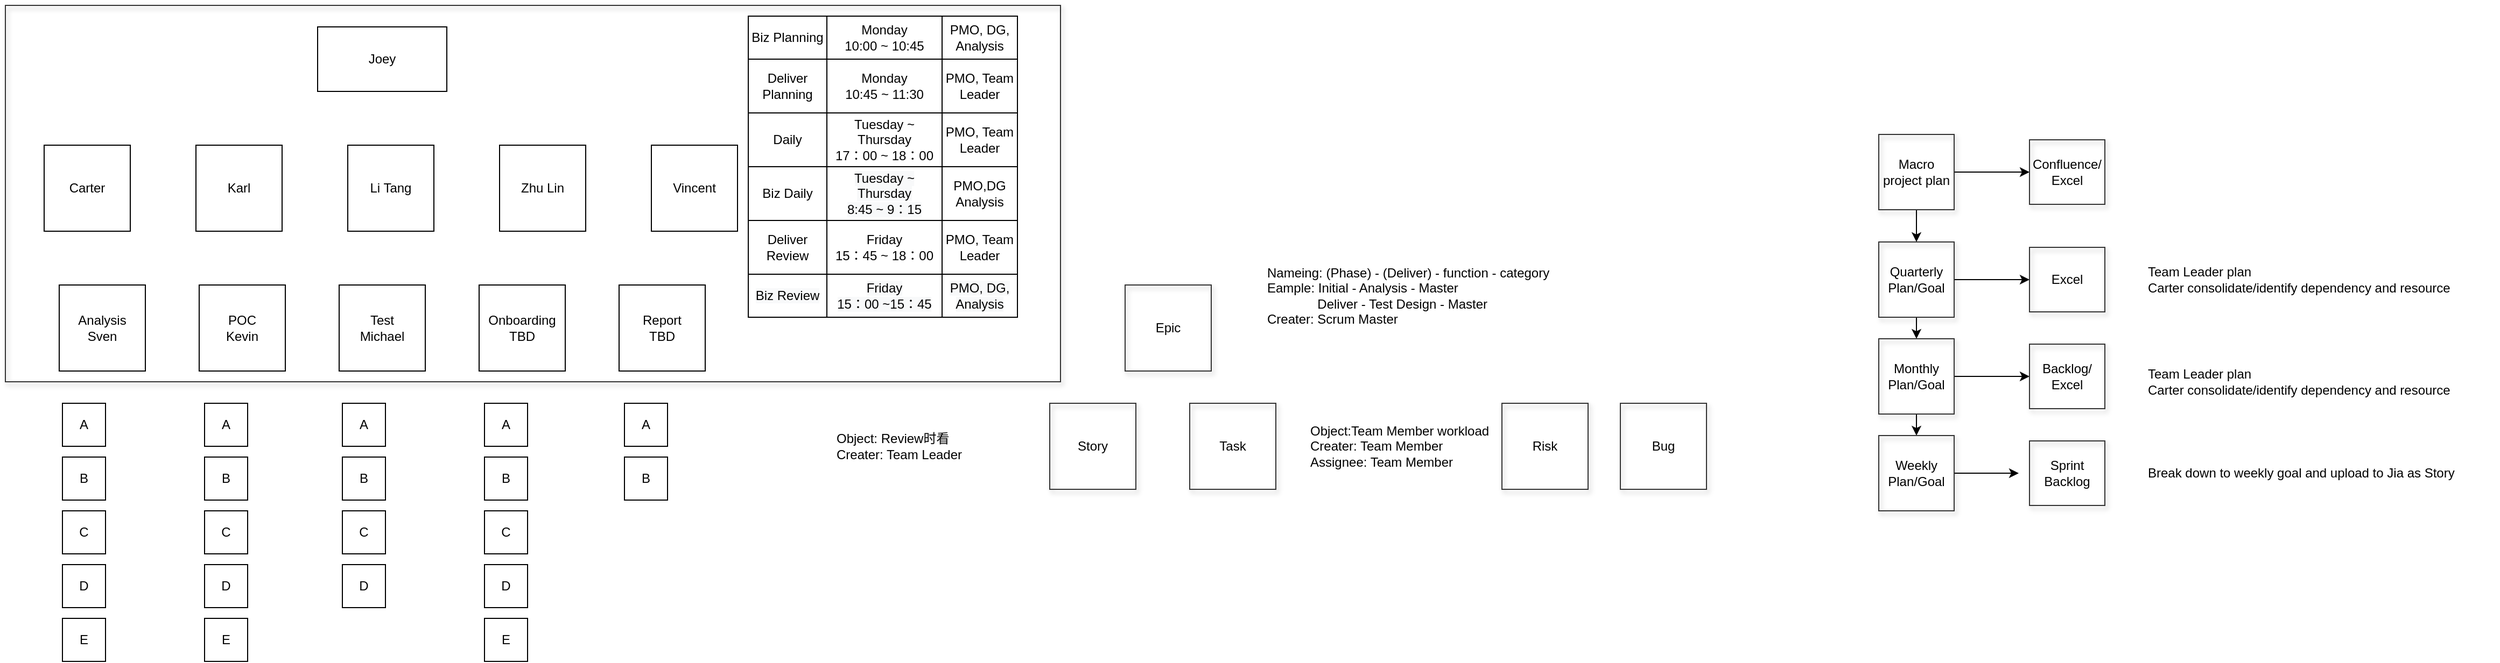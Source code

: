 <mxfile version="14.5.10" type="github">
  <diagram id="j2Z1B1OJHPZ0BucMneA6" name="Page-1">
    <mxGraphModel dx="782" dy="469" grid="1" gridSize="10" guides="1" tooltips="1" connect="1" arrows="1" fold="1" page="1" pageScale="1" pageWidth="827" pageHeight="1169" math="0" shadow="0">
      <root>
        <mxCell id="0" />
        <mxCell id="1" parent="0" />
        <mxCell id="lq9T9U4SrdJ_rGuAQaK9-39" value="" style="verticalLabelPosition=bottom;verticalAlign=top;html=1;shape=mxgraph.basic.rect;fillColor2=none;strokeWidth=1;size=20;indent=5;shadow=1;strokeColor=#333333;fillColor=none;" parent="1" vertex="1">
          <mxGeometry x="40" y="30" width="980" height="350" as="geometry" />
        </mxCell>
        <mxCell id="lq9T9U4SrdJ_rGuAQaK9-1" value="Carter" style="whiteSpace=wrap;html=1;aspect=fixed;" parent="1" vertex="1">
          <mxGeometry x="76" y="160" width="80" height="80" as="geometry" />
        </mxCell>
        <mxCell id="lq9T9U4SrdJ_rGuAQaK9-2" value="Karl" style="whiteSpace=wrap;html=1;aspect=fixed;" parent="1" vertex="1">
          <mxGeometry x="217" y="160" width="80" height="80" as="geometry" />
        </mxCell>
        <mxCell id="lq9T9U4SrdJ_rGuAQaK9-3" value="Li Tang" style="whiteSpace=wrap;html=1;aspect=fixed;" parent="1" vertex="1">
          <mxGeometry x="358" y="160" width="80" height="80" as="geometry" />
        </mxCell>
        <mxCell id="lq9T9U4SrdJ_rGuAQaK9-4" value="Zhu Lin" style="whiteSpace=wrap;html=1;aspect=fixed;" parent="1" vertex="1">
          <mxGeometry x="499" y="160" width="80" height="80" as="geometry" />
        </mxCell>
        <mxCell id="lq9T9U4SrdJ_rGuAQaK9-5" value="Joey" style="rounded=0;whiteSpace=wrap;html=1;" parent="1" vertex="1">
          <mxGeometry x="330" y="50" width="120" height="60" as="geometry" />
        </mxCell>
        <mxCell id="lq9T9U4SrdJ_rGuAQaK9-6" value="Analysis&lt;br&gt;Sven" style="whiteSpace=wrap;html=1;aspect=fixed;" parent="1" vertex="1">
          <mxGeometry x="90" y="290" width="80" height="80" as="geometry" />
        </mxCell>
        <mxCell id="lq9T9U4SrdJ_rGuAQaK9-7" value="POC&lt;br&gt;Kevin" style="whiteSpace=wrap;html=1;aspect=fixed;" parent="1" vertex="1">
          <mxGeometry x="220" y="290" width="80" height="80" as="geometry" />
        </mxCell>
        <mxCell id="lq9T9U4SrdJ_rGuAQaK9-8" value="Test&lt;br&gt;Michael" style="whiteSpace=wrap;html=1;aspect=fixed;" parent="1" vertex="1">
          <mxGeometry x="350" y="290" width="80" height="80" as="geometry" />
        </mxCell>
        <mxCell id="lq9T9U4SrdJ_rGuAQaK9-9" value="Onboarding&lt;br&gt;TBD" style="whiteSpace=wrap;html=1;aspect=fixed;" parent="1" vertex="1">
          <mxGeometry x="480" y="290" width="80" height="80" as="geometry" />
        </mxCell>
        <mxCell id="lq9T9U4SrdJ_rGuAQaK9-10" value="Report&lt;br&gt;TBD" style="whiteSpace=wrap;html=1;aspect=fixed;" parent="1" vertex="1">
          <mxGeometry x="610" y="290" width="80" height="80" as="geometry" />
        </mxCell>
        <mxCell id="lq9T9U4SrdJ_rGuAQaK9-11" value="A" style="rounded=0;whiteSpace=wrap;html=1;" parent="1" vertex="1">
          <mxGeometry x="93" y="400" width="40" height="40" as="geometry" />
        </mxCell>
        <mxCell id="lq9T9U4SrdJ_rGuAQaK9-12" value="B" style="rounded=0;whiteSpace=wrap;html=1;" parent="1" vertex="1">
          <mxGeometry x="93" y="450" width="40" height="40" as="geometry" />
        </mxCell>
        <mxCell id="lq9T9U4SrdJ_rGuAQaK9-13" value="C" style="rounded=0;whiteSpace=wrap;html=1;" parent="1" vertex="1">
          <mxGeometry x="93" y="500" width="40" height="40" as="geometry" />
        </mxCell>
        <mxCell id="lq9T9U4SrdJ_rGuAQaK9-14" value="D" style="rounded=0;whiteSpace=wrap;html=1;" parent="1" vertex="1">
          <mxGeometry x="93" y="550" width="40" height="40" as="geometry" />
        </mxCell>
        <mxCell id="lq9T9U4SrdJ_rGuAQaK9-15" value="E" style="rounded=0;whiteSpace=wrap;html=1;" parent="1" vertex="1">
          <mxGeometry x="93" y="600" width="40" height="40" as="geometry" />
        </mxCell>
        <mxCell id="lq9T9U4SrdJ_rGuAQaK9-16" value="A" style="rounded=0;whiteSpace=wrap;html=1;" parent="1" vertex="1">
          <mxGeometry x="225" y="400" width="40" height="40" as="geometry" />
        </mxCell>
        <mxCell id="lq9T9U4SrdJ_rGuAQaK9-17" value="B" style="rounded=0;whiteSpace=wrap;html=1;" parent="1" vertex="1">
          <mxGeometry x="225" y="450" width="40" height="40" as="geometry" />
        </mxCell>
        <mxCell id="lq9T9U4SrdJ_rGuAQaK9-18" value="C" style="rounded=0;whiteSpace=wrap;html=1;" parent="1" vertex="1">
          <mxGeometry x="225" y="500" width="40" height="40" as="geometry" />
        </mxCell>
        <mxCell id="lq9T9U4SrdJ_rGuAQaK9-19" value="D" style="rounded=0;whiteSpace=wrap;html=1;" parent="1" vertex="1">
          <mxGeometry x="225" y="550" width="40" height="40" as="geometry" />
        </mxCell>
        <mxCell id="lq9T9U4SrdJ_rGuAQaK9-20" value="E" style="rounded=0;whiteSpace=wrap;html=1;" parent="1" vertex="1">
          <mxGeometry x="225" y="600" width="40" height="40" as="geometry" />
        </mxCell>
        <mxCell id="lq9T9U4SrdJ_rGuAQaK9-21" value="A" style="rounded=0;whiteSpace=wrap;html=1;" parent="1" vertex="1">
          <mxGeometry x="353" y="400" width="40" height="40" as="geometry" />
        </mxCell>
        <mxCell id="lq9T9U4SrdJ_rGuAQaK9-22" value="B" style="rounded=0;whiteSpace=wrap;html=1;" parent="1" vertex="1">
          <mxGeometry x="353" y="450" width="40" height="40" as="geometry" />
        </mxCell>
        <mxCell id="lq9T9U4SrdJ_rGuAQaK9-23" value="C" style="rounded=0;whiteSpace=wrap;html=1;" parent="1" vertex="1">
          <mxGeometry x="353" y="500" width="40" height="40" as="geometry" />
        </mxCell>
        <mxCell id="lq9T9U4SrdJ_rGuAQaK9-24" value="D" style="rounded=0;whiteSpace=wrap;html=1;" parent="1" vertex="1">
          <mxGeometry x="353" y="550" width="40" height="40" as="geometry" />
        </mxCell>
        <mxCell id="lq9T9U4SrdJ_rGuAQaK9-26" value="A" style="rounded=0;whiteSpace=wrap;html=1;" parent="1" vertex="1">
          <mxGeometry x="485" y="400" width="40" height="40" as="geometry" />
        </mxCell>
        <mxCell id="lq9T9U4SrdJ_rGuAQaK9-27" value="B" style="rounded=0;whiteSpace=wrap;html=1;" parent="1" vertex="1">
          <mxGeometry x="485" y="450" width="40" height="40" as="geometry" />
        </mxCell>
        <mxCell id="lq9T9U4SrdJ_rGuAQaK9-28" value="C" style="rounded=0;whiteSpace=wrap;html=1;" parent="1" vertex="1">
          <mxGeometry x="485" y="500" width="40" height="40" as="geometry" />
        </mxCell>
        <mxCell id="lq9T9U4SrdJ_rGuAQaK9-29" value="D" style="rounded=0;whiteSpace=wrap;html=1;" parent="1" vertex="1">
          <mxGeometry x="485" y="550" width="40" height="40" as="geometry" />
        </mxCell>
        <mxCell id="lq9T9U4SrdJ_rGuAQaK9-30" value="E" style="rounded=0;whiteSpace=wrap;html=1;" parent="1" vertex="1">
          <mxGeometry x="485" y="600" width="40" height="40" as="geometry" />
        </mxCell>
        <mxCell id="lq9T9U4SrdJ_rGuAQaK9-31" value="A" style="rounded=0;whiteSpace=wrap;html=1;" parent="1" vertex="1">
          <mxGeometry x="615" y="400" width="40" height="40" as="geometry" />
        </mxCell>
        <mxCell id="lq9T9U4SrdJ_rGuAQaK9-32" value="B" style="rounded=0;whiteSpace=wrap;html=1;" parent="1" vertex="1">
          <mxGeometry x="615" y="450" width="40" height="40" as="geometry" />
        </mxCell>
        <mxCell id="lq9T9U4SrdJ_rGuAQaK9-77" value="" style="shape=table;html=1;whiteSpace=wrap;startSize=0;container=1;collapsible=0;childLayout=tableLayout;align=left;" parent="1" vertex="1">
          <mxGeometry x="730" y="40" width="250" height="280" as="geometry" />
        </mxCell>
        <mxCell id="lq9T9U4SrdJ_rGuAQaK9-78" value="" style="shape=partialRectangle;html=1;whiteSpace=wrap;collapsible=0;dropTarget=0;pointerEvents=0;fillColor=none;top=0;left=0;bottom=0;right=0;points=[[0,0.5],[1,0.5]];portConstraint=eastwest;" parent="lq9T9U4SrdJ_rGuAQaK9-77" vertex="1">
          <mxGeometry width="250" height="40" as="geometry" />
        </mxCell>
        <mxCell id="lq9T9U4SrdJ_rGuAQaK9-79" value="Biz Planning" style="shape=partialRectangle;html=1;whiteSpace=wrap;connectable=0;overflow=hidden;fillColor=none;top=0;left=0;bottom=0;right=0;" parent="lq9T9U4SrdJ_rGuAQaK9-78" vertex="1">
          <mxGeometry width="73" height="40" as="geometry" />
        </mxCell>
        <mxCell id="lq9T9U4SrdJ_rGuAQaK9-80" value="Monday&lt;br&gt;10:00 ~ 10:45" style="shape=partialRectangle;html=1;whiteSpace=wrap;connectable=0;overflow=hidden;fillColor=none;top=0;left=0;bottom=0;right=0;" parent="lq9T9U4SrdJ_rGuAQaK9-78" vertex="1">
          <mxGeometry x="73" width="107" height="40" as="geometry" />
        </mxCell>
        <mxCell id="lq9T9U4SrdJ_rGuAQaK9-81" value="PMO, DG, Analysis" style="shape=partialRectangle;html=1;whiteSpace=wrap;connectable=0;overflow=hidden;fillColor=none;top=0;left=0;bottom=0;right=0;" parent="lq9T9U4SrdJ_rGuAQaK9-78" vertex="1">
          <mxGeometry x="180" width="70" height="40" as="geometry" />
        </mxCell>
        <mxCell id="lq9T9U4SrdJ_rGuAQaK9-82" value="" style="shape=partialRectangle;html=1;whiteSpace=wrap;collapsible=0;dropTarget=0;pointerEvents=0;fillColor=none;top=0;left=0;bottom=0;right=0;points=[[0,0.5],[1,0.5]];portConstraint=eastwest;" parent="lq9T9U4SrdJ_rGuAQaK9-77" vertex="1">
          <mxGeometry y="40" width="250" height="50" as="geometry" />
        </mxCell>
        <mxCell id="lq9T9U4SrdJ_rGuAQaK9-83" value="Deliver Planning" style="shape=partialRectangle;html=1;whiteSpace=wrap;connectable=0;overflow=hidden;fillColor=none;top=0;left=0;bottom=0;right=0;" parent="lq9T9U4SrdJ_rGuAQaK9-82" vertex="1">
          <mxGeometry width="73" height="50" as="geometry" />
        </mxCell>
        <mxCell id="lq9T9U4SrdJ_rGuAQaK9-84" value="Monday&lt;br&gt;10:45 ~ 11:30" style="shape=partialRectangle;html=1;whiteSpace=wrap;connectable=0;overflow=hidden;fillColor=none;top=0;left=0;bottom=0;right=0;" parent="lq9T9U4SrdJ_rGuAQaK9-82" vertex="1">
          <mxGeometry x="73" width="107" height="50" as="geometry" />
        </mxCell>
        <mxCell id="lq9T9U4SrdJ_rGuAQaK9-85" value="PMO, Team Leader" style="shape=partialRectangle;html=1;whiteSpace=wrap;connectable=0;overflow=hidden;fillColor=none;top=0;left=0;bottom=0;right=0;" parent="lq9T9U4SrdJ_rGuAQaK9-82" vertex="1">
          <mxGeometry x="180" width="70" height="50" as="geometry" />
        </mxCell>
        <mxCell id="lq9T9U4SrdJ_rGuAQaK9-86" value="" style="shape=partialRectangle;html=1;whiteSpace=wrap;collapsible=0;dropTarget=0;pointerEvents=0;fillColor=none;top=0;left=0;bottom=0;right=0;points=[[0,0.5],[1,0.5]];portConstraint=eastwest;" parent="lq9T9U4SrdJ_rGuAQaK9-77" vertex="1">
          <mxGeometry y="90" width="250" height="50" as="geometry" />
        </mxCell>
        <mxCell id="lq9T9U4SrdJ_rGuAQaK9-87" value="Daily" style="shape=partialRectangle;html=1;whiteSpace=wrap;connectable=0;overflow=hidden;fillColor=none;top=0;left=0;bottom=0;right=0;" parent="lq9T9U4SrdJ_rGuAQaK9-86" vertex="1">
          <mxGeometry width="73" height="50" as="geometry" />
        </mxCell>
        <mxCell id="lq9T9U4SrdJ_rGuAQaK9-88" value="Tuesday ~ Thursday&lt;br&gt;17：00 ~ 18：00" style="shape=partialRectangle;html=1;whiteSpace=wrap;connectable=0;overflow=hidden;fillColor=none;top=0;left=0;bottom=0;right=0;align=center;" parent="lq9T9U4SrdJ_rGuAQaK9-86" vertex="1">
          <mxGeometry x="73" width="107" height="50" as="geometry" />
        </mxCell>
        <mxCell id="lq9T9U4SrdJ_rGuAQaK9-89" value="PMO, Team Leader" style="shape=partialRectangle;html=1;whiteSpace=wrap;connectable=0;overflow=hidden;fillColor=none;top=0;left=0;bottom=0;right=0;" parent="lq9T9U4SrdJ_rGuAQaK9-86" vertex="1">
          <mxGeometry x="180" width="70" height="50" as="geometry" />
        </mxCell>
        <mxCell id="lq9T9U4SrdJ_rGuAQaK9-90" value="" style="shape=partialRectangle;html=1;whiteSpace=wrap;collapsible=0;dropTarget=0;pointerEvents=0;fillColor=none;top=0;left=0;bottom=0;right=0;points=[[0,0.5],[1,0.5]];portConstraint=eastwest;" parent="lq9T9U4SrdJ_rGuAQaK9-77" vertex="1">
          <mxGeometry y="140" width="250" height="50" as="geometry" />
        </mxCell>
        <mxCell id="lq9T9U4SrdJ_rGuAQaK9-91" value="Biz Daily" style="shape=partialRectangle;html=1;whiteSpace=wrap;connectable=0;overflow=hidden;fillColor=none;top=0;left=0;bottom=0;right=0;" parent="lq9T9U4SrdJ_rGuAQaK9-90" vertex="1">
          <mxGeometry width="73" height="50" as="geometry" />
        </mxCell>
        <mxCell id="lq9T9U4SrdJ_rGuAQaK9-92" value="&lt;span style=&quot;color: rgb(0 , 0 , 0) ; font-family: &amp;#34;helvetica&amp;#34; ; font-size: 12px ; font-style: normal ; font-weight: 400 ; letter-spacing: normal ; text-align: center ; text-indent: 0px ; text-transform: none ; word-spacing: 0px ; background-color: rgb(248 , 249 , 250) ; display: inline ; float: none&quot;&gt;Tuesday ~ Thursday&lt;/span&gt;&lt;br style=&quot;color: rgb(0 , 0 , 0) ; font-family: &amp;#34;helvetica&amp;#34; ; font-size: 12px ; font-style: normal ; font-weight: 400 ; letter-spacing: normal ; text-align: center ; text-indent: 0px ; text-transform: none ; word-spacing: 0px ; background-color: rgb(248 , 249 , 250)&quot;&gt;&lt;span style=&quot;color: rgb(0 , 0 , 0) ; font-family: &amp;#34;helvetica&amp;#34; ; font-size: 12px ; font-style: normal ; font-weight: 400 ; letter-spacing: normal ; text-align: center ; text-indent: 0px ; text-transform: none ; word-spacing: 0px ; background-color: rgb(248 , 249 , 250) ; display: inline ; float: none&quot;&gt;8:45 ~ 9：15&lt;/span&gt;" style="shape=partialRectangle;html=1;whiteSpace=wrap;connectable=0;overflow=hidden;fillColor=none;top=0;left=0;bottom=0;right=0;" parent="lq9T9U4SrdJ_rGuAQaK9-90" vertex="1">
          <mxGeometry x="73" width="107" height="50" as="geometry" />
        </mxCell>
        <mxCell id="lq9T9U4SrdJ_rGuAQaK9-93" value="PMO,DG&lt;br&gt;Analysis" style="shape=partialRectangle;html=1;whiteSpace=wrap;connectable=0;overflow=hidden;fillColor=none;top=0;left=0;bottom=0;right=0;" parent="lq9T9U4SrdJ_rGuAQaK9-90" vertex="1">
          <mxGeometry x="180" width="70" height="50" as="geometry" />
        </mxCell>
        <mxCell id="lq9T9U4SrdJ_rGuAQaK9-94" value="" style="shape=partialRectangle;html=1;whiteSpace=wrap;collapsible=0;dropTarget=0;pointerEvents=0;fillColor=none;top=0;left=0;bottom=0;right=0;points=[[0,0.5],[1,0.5]];portConstraint=eastwest;" parent="lq9T9U4SrdJ_rGuAQaK9-77" vertex="1">
          <mxGeometry y="190" width="250" height="50" as="geometry" />
        </mxCell>
        <mxCell id="lq9T9U4SrdJ_rGuAQaK9-95" value="Deliver Review" style="shape=partialRectangle;html=1;whiteSpace=wrap;connectable=0;overflow=hidden;fillColor=none;top=0;left=0;bottom=0;right=0;" parent="lq9T9U4SrdJ_rGuAQaK9-94" vertex="1">
          <mxGeometry width="73" height="50" as="geometry" />
        </mxCell>
        <mxCell id="lq9T9U4SrdJ_rGuAQaK9-96" value="Friday&lt;br&gt;15：45 ~ 18：00" style="shape=partialRectangle;html=1;whiteSpace=wrap;connectable=0;overflow=hidden;fillColor=none;top=0;left=0;bottom=0;right=0;" parent="lq9T9U4SrdJ_rGuAQaK9-94" vertex="1">
          <mxGeometry x="73" width="107" height="50" as="geometry" />
        </mxCell>
        <mxCell id="lq9T9U4SrdJ_rGuAQaK9-97" value="PMO, Team Leader" style="shape=partialRectangle;html=1;whiteSpace=wrap;connectable=0;overflow=hidden;fillColor=none;top=0;left=0;bottom=0;right=0;" parent="lq9T9U4SrdJ_rGuAQaK9-94" vertex="1">
          <mxGeometry x="180" width="70" height="50" as="geometry" />
        </mxCell>
        <mxCell id="lq9T9U4SrdJ_rGuAQaK9-98" value="" style="shape=partialRectangle;html=1;whiteSpace=wrap;collapsible=0;dropTarget=0;pointerEvents=0;fillColor=none;top=0;left=0;bottom=0;right=0;points=[[0,0.5],[1,0.5]];portConstraint=eastwest;" parent="lq9T9U4SrdJ_rGuAQaK9-77" vertex="1">
          <mxGeometry y="240" width="250" height="40" as="geometry" />
        </mxCell>
        <mxCell id="lq9T9U4SrdJ_rGuAQaK9-99" value="&lt;meta charset=&quot;utf-8&quot;&gt;&lt;span style=&quot;color: rgb(0, 0, 0); font-family: helvetica; font-size: 12px; font-style: normal; font-weight: 400; letter-spacing: normal; text-align: center; text-indent: 0px; text-transform: none; word-spacing: 0px; background-color: rgb(248, 249, 250); display: inline; float: none;&quot;&gt;Biz Review&lt;/span&gt;" style="shape=partialRectangle;html=1;whiteSpace=wrap;connectable=0;overflow=hidden;fillColor=none;top=0;left=0;bottom=0;right=0;" parent="lq9T9U4SrdJ_rGuAQaK9-98" vertex="1">
          <mxGeometry width="73" height="40" as="geometry" />
        </mxCell>
        <mxCell id="lq9T9U4SrdJ_rGuAQaK9-100" value="&lt;meta charset=&quot;utf-8&quot;&gt;&lt;span style=&quot;color: rgb(0, 0, 0); font-family: helvetica; font-size: 12px; font-style: normal; font-weight: 400; letter-spacing: normal; text-align: center; text-indent: 0px; text-transform: none; word-spacing: 0px; background-color: rgb(248, 249, 250); display: inline; float: none;&quot;&gt;Friday&lt;/span&gt;&lt;br style=&quot;color: rgb(0, 0, 0); font-family: helvetica; font-size: 12px; font-style: normal; font-weight: 400; letter-spacing: normal; text-align: center; text-indent: 0px; text-transform: none; word-spacing: 0px; background-color: rgb(248, 249, 250);&quot;&gt;&lt;span style=&quot;color: rgb(0, 0, 0); font-family: helvetica; font-size: 12px; font-style: normal; font-weight: 400; letter-spacing: normal; text-align: center; text-indent: 0px; text-transform: none; word-spacing: 0px; background-color: rgb(248, 249, 250); display: inline; float: none;&quot;&gt;15：00 ~15：45&lt;/span&gt;" style="shape=partialRectangle;html=1;whiteSpace=wrap;connectable=0;overflow=hidden;fillColor=none;top=0;left=0;bottom=0;right=0;" parent="lq9T9U4SrdJ_rGuAQaK9-98" vertex="1">
          <mxGeometry x="73" width="107" height="40" as="geometry" />
        </mxCell>
        <mxCell id="lq9T9U4SrdJ_rGuAQaK9-101" value="&lt;meta charset=&quot;utf-8&quot;&gt;&lt;span style=&quot;color: rgb(0, 0, 0); font-family: helvetica; font-size: 12px; font-style: normal; font-weight: 400; letter-spacing: normal; text-align: center; text-indent: 0px; text-transform: none; word-spacing: 0px; background-color: rgb(248, 249, 250); display: inline; float: none;&quot;&gt;PMO, DG, Analysis&lt;/span&gt;" style="shape=partialRectangle;html=1;whiteSpace=wrap;connectable=0;overflow=hidden;fillColor=none;top=0;left=0;bottom=0;right=0;" parent="lq9T9U4SrdJ_rGuAQaK9-98" vertex="1">
          <mxGeometry x="180" width="70" height="40" as="geometry" />
        </mxCell>
        <mxCell id="lq9T9U4SrdJ_rGuAQaK9-102" value="Epic" style="whiteSpace=wrap;html=1;aspect=fixed;shadow=1;strokeColor=#333333;fillColor=none;" parent="1" vertex="1">
          <mxGeometry x="1080" y="290" width="80" height="80" as="geometry" />
        </mxCell>
        <mxCell id="lq9T9U4SrdJ_rGuAQaK9-103" value="Story" style="whiteSpace=wrap;html=1;aspect=fixed;shadow=1;strokeColor=#333333;fillColor=none;" parent="1" vertex="1">
          <mxGeometry x="1010" y="400" width="80" height="80" as="geometry" />
        </mxCell>
        <mxCell id="lq9T9U4SrdJ_rGuAQaK9-104" value="Task" style="whiteSpace=wrap;html=1;aspect=fixed;shadow=1;strokeColor=#333333;fillColor=none;" parent="1" vertex="1">
          <mxGeometry x="1140" y="400" width="80" height="80" as="geometry" />
        </mxCell>
        <mxCell id="lq9T9U4SrdJ_rGuAQaK9-110" value="Nameing: (Phase) - (Deliver) - function - category&lt;br&gt;Eample: Initial - Analysis - Master&lt;br&gt;&amp;nbsp; &amp;nbsp; &amp;nbsp; &amp;nbsp; &amp;nbsp; &amp;nbsp; &amp;nbsp; Deliver - Test Design - Master&amp;nbsp;&lt;br&gt;Creater: Scrum Master" style="text;html=1;strokeColor=none;fillColor=none;align=left;verticalAlign=middle;whiteSpace=wrap;rounded=0;shadow=1;" parent="1" vertex="1">
          <mxGeometry x="1210" y="290" width="450" height="20" as="geometry" />
        </mxCell>
        <mxCell id="lq9T9U4SrdJ_rGuAQaK9-111" value="Object: Review时看&lt;br&gt;Creater: Team Leader" style="text;html=1;strokeColor=none;fillColor=none;align=left;verticalAlign=middle;whiteSpace=wrap;rounded=0;shadow=1;" parent="1" vertex="1">
          <mxGeometry x="810" y="430" width="120" height="20" as="geometry" />
        </mxCell>
        <mxCell id="lq9T9U4SrdJ_rGuAQaK9-115" value="Risk" style="whiteSpace=wrap;html=1;aspect=fixed;shadow=1;strokeColor=#333333;fillColor=none;" parent="1" vertex="1">
          <mxGeometry x="1430" y="400" width="80" height="80" as="geometry" />
        </mxCell>
        <mxCell id="lq9T9U4SrdJ_rGuAQaK9-116" value="Bug" style="whiteSpace=wrap;html=1;aspect=fixed;shadow=1;strokeColor=#333333;fillColor=none;" parent="1" vertex="1">
          <mxGeometry x="1540" y="400" width="80" height="80" as="geometry" />
        </mxCell>
        <mxCell id="lq9T9U4SrdJ_rGuAQaK9-117" value="Object:Team Member workload&lt;br&gt;Creater: Team Member&lt;br&gt;Assignee: Team Member" style="text;html=1;strokeColor=none;fillColor=none;align=left;verticalAlign=middle;whiteSpace=wrap;rounded=0;shadow=1;" parent="1" vertex="1">
          <mxGeometry x="1250" y="430" width="170" height="20" as="geometry" />
        </mxCell>
        <mxCell id="lq9T9U4SrdJ_rGuAQaK9-130" style="edgeStyle=orthogonalEdgeStyle;rounded=0;orthogonalLoop=1;jettySize=auto;html=1;exitX=0.5;exitY=1;exitDx=0;exitDy=0;entryX=0.5;entryY=0;entryDx=0;entryDy=0;" parent="1" source="lq9T9U4SrdJ_rGuAQaK9-118" target="lq9T9U4SrdJ_rGuAQaK9-119" edge="1">
          <mxGeometry relative="1" as="geometry" />
        </mxCell>
        <mxCell id="lq9T9U4SrdJ_rGuAQaK9-134" style="edgeStyle=orthogonalEdgeStyle;rounded=0;orthogonalLoop=1;jettySize=auto;html=1;exitX=1;exitY=0.5;exitDx=0;exitDy=0;entryX=0;entryY=0.5;entryDx=0;entryDy=0;" parent="1" source="lq9T9U4SrdJ_rGuAQaK9-118" target="lq9T9U4SrdJ_rGuAQaK9-133" edge="1">
          <mxGeometry relative="1" as="geometry" />
        </mxCell>
        <mxCell id="lq9T9U4SrdJ_rGuAQaK9-118" value="Macro project plan" style="whiteSpace=wrap;html=1;aspect=fixed;shadow=1;strokeColor=#333333;fillColor=none;align=center;" parent="1" vertex="1">
          <mxGeometry x="1780" y="150" width="70" height="70" as="geometry" />
        </mxCell>
        <mxCell id="lq9T9U4SrdJ_rGuAQaK9-129" style="edgeStyle=orthogonalEdgeStyle;rounded=0;orthogonalLoop=1;jettySize=auto;html=1;exitX=1;exitY=0.5;exitDx=0;exitDy=0;entryX=0;entryY=0.5;entryDx=0;entryDy=0;" parent="1" source="lq9T9U4SrdJ_rGuAQaK9-119" target="lq9T9U4SrdJ_rGuAQaK9-128" edge="1">
          <mxGeometry relative="1" as="geometry" />
        </mxCell>
        <mxCell id="lq9T9U4SrdJ_rGuAQaK9-131" style="edgeStyle=orthogonalEdgeStyle;rounded=0;orthogonalLoop=1;jettySize=auto;html=1;exitX=0.5;exitY=1;exitDx=0;exitDy=0;entryX=0.5;entryY=0;entryDx=0;entryDy=0;" parent="1" source="lq9T9U4SrdJ_rGuAQaK9-119" target="lq9T9U4SrdJ_rGuAQaK9-120" edge="1">
          <mxGeometry relative="1" as="geometry" />
        </mxCell>
        <mxCell id="lq9T9U4SrdJ_rGuAQaK9-119" value="Quarterly Plan/Goal" style="whiteSpace=wrap;html=1;aspect=fixed;shadow=1;strokeColor=#333333;fillColor=none;align=center;" parent="1" vertex="1">
          <mxGeometry x="1780" y="250" width="70" height="70" as="geometry" />
        </mxCell>
        <mxCell id="lq9T9U4SrdJ_rGuAQaK9-126" style="edgeStyle=orthogonalEdgeStyle;rounded=0;orthogonalLoop=1;jettySize=auto;html=1;exitX=1;exitY=0.5;exitDx=0;exitDy=0;entryX=0;entryY=0.5;entryDx=0;entryDy=0;" parent="1" source="lq9T9U4SrdJ_rGuAQaK9-120" target="lq9T9U4SrdJ_rGuAQaK9-125" edge="1">
          <mxGeometry relative="1" as="geometry" />
        </mxCell>
        <mxCell id="lq9T9U4SrdJ_rGuAQaK9-132" style="edgeStyle=orthogonalEdgeStyle;rounded=0;orthogonalLoop=1;jettySize=auto;html=1;exitX=0.5;exitY=1;exitDx=0;exitDy=0;entryX=0.5;entryY=0;entryDx=0;entryDy=0;" parent="1" source="lq9T9U4SrdJ_rGuAQaK9-120" target="lq9T9U4SrdJ_rGuAQaK9-121" edge="1">
          <mxGeometry relative="1" as="geometry" />
        </mxCell>
        <mxCell id="lq9T9U4SrdJ_rGuAQaK9-120" value="Monthly Plan/Goal" style="whiteSpace=wrap;html=1;aspect=fixed;shadow=1;strokeColor=#333333;fillColor=none;align=center;" parent="1" vertex="1">
          <mxGeometry x="1780" y="340" width="70" height="70" as="geometry" />
        </mxCell>
        <mxCell id="lq9T9U4SrdJ_rGuAQaK9-122" style="edgeStyle=orthogonalEdgeStyle;rounded=0;orthogonalLoop=1;jettySize=auto;html=1;exitX=1;exitY=0.5;exitDx=0;exitDy=0;" parent="1" source="lq9T9U4SrdJ_rGuAQaK9-121" edge="1">
          <mxGeometry relative="1" as="geometry">
            <mxPoint x="1910" y="465" as="targetPoint" />
          </mxGeometry>
        </mxCell>
        <mxCell id="lq9T9U4SrdJ_rGuAQaK9-121" value="Weekly Plan/Goal" style="whiteSpace=wrap;html=1;aspect=fixed;shadow=1;strokeColor=#333333;fillColor=none;align=center;" parent="1" vertex="1">
          <mxGeometry x="1780" y="430" width="70" height="70" as="geometry" />
        </mxCell>
        <mxCell id="lq9T9U4SrdJ_rGuAQaK9-123" value="Sprint Backlog" style="rounded=0;whiteSpace=wrap;html=1;shadow=1;strokeColor=#333333;fillColor=none;align=center;" parent="1" vertex="1">
          <mxGeometry x="1920" y="435" width="70" height="60" as="geometry" />
        </mxCell>
        <mxCell id="lq9T9U4SrdJ_rGuAQaK9-125" value="Backlog/&lt;br&gt;Excel" style="rounded=0;whiteSpace=wrap;html=1;shadow=1;strokeColor=#333333;fillColor=none;align=center;" parent="1" vertex="1">
          <mxGeometry x="1920" y="345" width="70" height="60" as="geometry" />
        </mxCell>
        <mxCell id="lq9T9U4SrdJ_rGuAQaK9-128" value="Excel" style="rounded=0;whiteSpace=wrap;html=1;shadow=1;strokeColor=#333333;fillColor=none;align=center;" parent="1" vertex="1">
          <mxGeometry x="1920" y="255" width="70" height="60" as="geometry" />
        </mxCell>
        <mxCell id="lq9T9U4SrdJ_rGuAQaK9-133" value="Confluence/&lt;br&gt;Excel" style="rounded=0;whiteSpace=wrap;html=1;shadow=1;strokeColor=#333333;fillColor=none;align=center;" parent="1" vertex="1">
          <mxGeometry x="1920" y="155" width="70" height="60" as="geometry" />
        </mxCell>
        <mxCell id="lq9T9U4SrdJ_rGuAQaK9-135" value="Team Leader plan&lt;br&gt;Carter consolidate/identify dependency and resource" style="text;html=1;strokeColor=none;fillColor=none;align=left;verticalAlign=middle;whiteSpace=wrap;rounded=0;shadow=1;" parent="1" vertex="1">
          <mxGeometry x="2028" y="275" width="322" height="20" as="geometry" />
        </mxCell>
        <mxCell id="lq9T9U4SrdJ_rGuAQaK9-137" value="Team Leader plan&lt;br&gt;Carter consolidate/identify dependency and resource" style="text;html=1;strokeColor=none;fillColor=none;align=left;verticalAlign=middle;whiteSpace=wrap;rounded=0;shadow=1;" parent="1" vertex="1">
          <mxGeometry x="2028" y="370" width="292" height="20" as="geometry" />
        </mxCell>
        <mxCell id="lq9T9U4SrdJ_rGuAQaK9-138" value="Break down to weekly goal and upload to Jia as Story" style="text;html=1;strokeColor=none;fillColor=none;align=left;verticalAlign=middle;whiteSpace=wrap;rounded=0;shadow=1;" parent="1" vertex="1">
          <mxGeometry x="2028" y="455" width="302" height="20" as="geometry" />
        </mxCell>
        <mxCell id="lq9T9U4SrdJ_rGuAQaK9-144" value="Vincent" style="whiteSpace=wrap;html=1;aspect=fixed;" parent="1" vertex="1">
          <mxGeometry x="640" y="160" width="80" height="80" as="geometry" />
        </mxCell>
      </root>
    </mxGraphModel>
  </diagram>
</mxfile>
